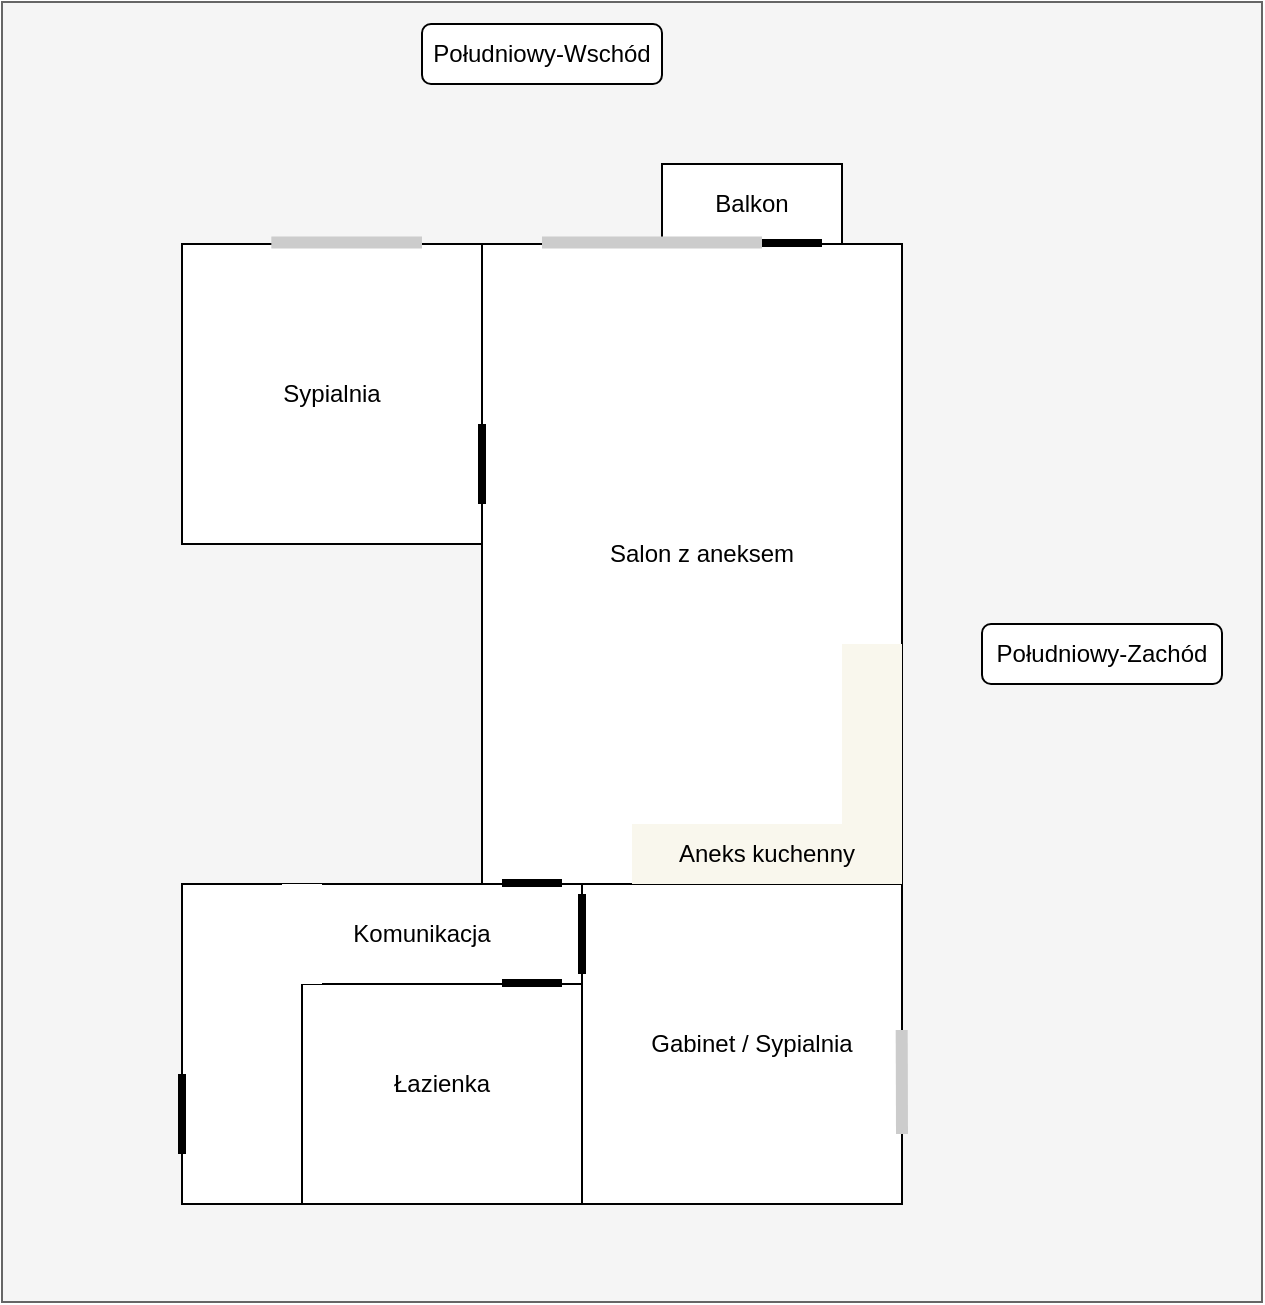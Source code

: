<mxfile version="21.8.2" type="github">
  <diagram name="Page-1" id="keuauw15mZgiaEO5U_Ts">
    <mxGraphModel dx="1397" dy="766" grid="1" gridSize="10" guides="1" tooltips="1" connect="1" arrows="1" fold="1" page="1" pageScale="1" pageWidth="850" pageHeight="1100" math="0" shadow="0">
      <root>
        <mxCell id="0" />
        <mxCell id="1" parent="0" />
        <mxCell id="aHc-nc85wCfobEDcRB-t-34" value="" style="rounded=0;whiteSpace=wrap;html=1;fillColor=#f5f5f5;strokeColor=#666666;fontColor=#333333;" vertex="1" parent="1">
          <mxGeometry x="140" y="9" width="630" height="650" as="geometry" />
        </mxCell>
        <mxCell id="aHc-nc85wCfobEDcRB-t-2" value="" style="rounded=0;whiteSpace=wrap;html=1;" vertex="1" parent="1">
          <mxGeometry x="230" y="450" width="200" height="50" as="geometry" />
        </mxCell>
        <mxCell id="aHc-nc85wCfobEDcRB-t-3" value="" style="rounded=0;whiteSpace=wrap;html=1;" vertex="1" parent="1">
          <mxGeometry x="430" y="450" width="160" height="160" as="geometry" />
        </mxCell>
        <mxCell id="aHc-nc85wCfobEDcRB-t-4" value="" style="rounded=0;whiteSpace=wrap;html=1;" vertex="1" parent="1">
          <mxGeometry x="380" y="130" width="210" height="320" as="geometry" />
        </mxCell>
        <mxCell id="aHc-nc85wCfobEDcRB-t-5" value="" style="rounded=0;whiteSpace=wrap;html=1;" vertex="1" parent="1">
          <mxGeometry x="290" y="500" width="140" height="110" as="geometry" />
        </mxCell>
        <mxCell id="aHc-nc85wCfobEDcRB-t-6" value="Sypialnia" style="rounded=0;whiteSpace=wrap;html=1;" vertex="1" parent="1">
          <mxGeometry x="230" y="130" width="150" height="150" as="geometry" />
        </mxCell>
        <mxCell id="aHc-nc85wCfobEDcRB-t-7" value="" style="rounded=0;whiteSpace=wrap;html=1;" vertex="1" parent="1">
          <mxGeometry x="230" y="450" width="60" height="160" as="geometry" />
        </mxCell>
        <mxCell id="aHc-nc85wCfobEDcRB-t-8" value="" style="rounded=0;whiteSpace=wrap;html=1;strokeColor=none;" vertex="1" parent="1">
          <mxGeometry x="280" y="450" width="20" height="50" as="geometry" />
        </mxCell>
        <mxCell id="aHc-nc85wCfobEDcRB-t-10" value="Łazienka" style="text;html=1;strokeColor=none;fillColor=none;align=center;verticalAlign=middle;whiteSpace=wrap;rounded=0;" vertex="1" parent="1">
          <mxGeometry x="330" y="535" width="60" height="30" as="geometry" />
        </mxCell>
        <mxCell id="aHc-nc85wCfobEDcRB-t-11" value="Gabinet / Sypialnia" style="text;html=1;strokeColor=none;fillColor=none;align=center;verticalAlign=middle;whiteSpace=wrap;rounded=0;" vertex="1" parent="1">
          <mxGeometry x="460" y="515" width="110" height="30" as="geometry" />
        </mxCell>
        <mxCell id="aHc-nc85wCfobEDcRB-t-12" value="Salon z aneksem" style="text;html=1;strokeColor=none;fillColor=none;align=center;verticalAlign=middle;whiteSpace=wrap;rounded=0;" vertex="1" parent="1">
          <mxGeometry x="435" y="270" width="110" height="30" as="geometry" />
        </mxCell>
        <mxCell id="aHc-nc85wCfobEDcRB-t-14" value="" style="rounded=0;whiteSpace=wrap;html=1;strokeColor=none;fillColor=#f9f7ed;" vertex="1" parent="1">
          <mxGeometry x="560" y="330" width="30" height="120" as="geometry" />
        </mxCell>
        <mxCell id="aHc-nc85wCfobEDcRB-t-16" value="Balkon" style="rounded=0;whiteSpace=wrap;html=1;" vertex="1" parent="1">
          <mxGeometry x="470" y="90" width="90" height="40" as="geometry" />
        </mxCell>
        <mxCell id="aHc-nc85wCfobEDcRB-t-17" value="Komunikacja" style="text;html=1;strokeColor=none;fillColor=none;align=center;verticalAlign=middle;whiteSpace=wrap;rounded=0;" vertex="1" parent="1">
          <mxGeometry x="320" y="460" width="60" height="30" as="geometry" />
        </mxCell>
        <mxCell id="aHc-nc85wCfobEDcRB-t-20" value="" style="endArrow=none;html=1;rounded=0;strokeWidth=4;" edge="1" parent="1">
          <mxGeometry width="50" height="50" relative="1" as="geometry">
            <mxPoint x="230" y="585" as="sourcePoint" />
            <mxPoint x="230" y="545" as="targetPoint" />
          </mxGeometry>
        </mxCell>
        <mxCell id="aHc-nc85wCfobEDcRB-t-21" value="" style="endArrow=none;html=1;rounded=0;strokeWidth=4;" edge="1" parent="1">
          <mxGeometry width="50" height="50" relative="1" as="geometry">
            <mxPoint x="380" y="260" as="sourcePoint" />
            <mxPoint x="380" y="220" as="targetPoint" />
          </mxGeometry>
        </mxCell>
        <mxCell id="aHc-nc85wCfobEDcRB-t-22" value="" style="endArrow=none;html=1;rounded=0;strokeWidth=4;" edge="1" parent="1">
          <mxGeometry width="50" height="50" relative="1" as="geometry">
            <mxPoint x="430" y="495" as="sourcePoint" />
            <mxPoint x="430" y="455" as="targetPoint" />
          </mxGeometry>
        </mxCell>
        <mxCell id="aHc-nc85wCfobEDcRB-t-23" value="" style="endArrow=none;html=1;rounded=0;strokeWidth=4;" edge="1" parent="1">
          <mxGeometry width="50" height="50" relative="1" as="geometry">
            <mxPoint x="390" y="449.52" as="sourcePoint" />
            <mxPoint x="420" y="449.52" as="targetPoint" />
          </mxGeometry>
        </mxCell>
        <mxCell id="aHc-nc85wCfobEDcRB-t-24" value="" style="endArrow=none;html=1;rounded=0;strokeWidth=4;" edge="1" parent="1">
          <mxGeometry width="50" height="50" relative="1" as="geometry">
            <mxPoint x="390" y="499.52" as="sourcePoint" />
            <mxPoint x="420" y="499.52" as="targetPoint" />
          </mxGeometry>
        </mxCell>
        <mxCell id="aHc-nc85wCfobEDcRB-t-25" value="" style="endArrow=none;html=1;rounded=0;strokeWidth=4;" edge="1" parent="1">
          <mxGeometry width="50" height="50" relative="1" as="geometry">
            <mxPoint x="520" y="129.52" as="sourcePoint" />
            <mxPoint x="550" y="129.52" as="targetPoint" />
          </mxGeometry>
        </mxCell>
        <mxCell id="aHc-nc85wCfobEDcRB-t-13" value="Aneks kuchenny" style="rounded=0;whiteSpace=wrap;html=1;fillColor=#f9f7ed;strokeColor=none;" vertex="1" parent="1">
          <mxGeometry x="455" y="420" width="135" height="30" as="geometry" />
        </mxCell>
        <mxCell id="aHc-nc85wCfobEDcRB-t-26" value="Południowy-Wschód" style="rounded=1;whiteSpace=wrap;html=1;" vertex="1" parent="1">
          <mxGeometry x="350" y="20" width="120" height="30" as="geometry" />
        </mxCell>
        <mxCell id="aHc-nc85wCfobEDcRB-t-27" value="Południowy-Zachód" style="rounded=1;whiteSpace=wrap;html=1;" vertex="1" parent="1">
          <mxGeometry x="630" y="320" width="120" height="30" as="geometry" />
        </mxCell>
        <mxCell id="aHc-nc85wCfobEDcRB-t-28" value="" style="endArrow=none;html=1;rounded=0;strokeWidth=6;fillColor=#cce5ff;strokeColor=#CCCCCC;entryX=0.999;entryY=0.456;entryDx=0;entryDy=0;entryPerimeter=0;" edge="1" parent="1" target="aHc-nc85wCfobEDcRB-t-3">
          <mxGeometry width="50" height="50" relative="1" as="geometry">
            <mxPoint x="590" y="575" as="sourcePoint" />
            <mxPoint x="590" y="535" as="targetPoint" />
          </mxGeometry>
        </mxCell>
        <mxCell id="aHc-nc85wCfobEDcRB-t-29" value="" style="endArrow=none;html=1;rounded=0;strokeWidth=6;fillColor=#cce5ff;strokeColor=#CCCCCC;" edge="1" parent="1">
          <mxGeometry width="50" height="50" relative="1" as="geometry">
            <mxPoint x="274.66" y="129.31" as="sourcePoint" />
            <mxPoint x="350" y="129.31" as="targetPoint" />
          </mxGeometry>
        </mxCell>
        <mxCell id="aHc-nc85wCfobEDcRB-t-30" value="" style="endArrow=none;html=1;rounded=0;strokeWidth=6;fillColor=#cce5ff;strokeColor=#CCCCCC;" edge="1" parent="1">
          <mxGeometry width="50" height="50" relative="1" as="geometry">
            <mxPoint x="520" y="129.31" as="sourcePoint" />
            <mxPoint x="410" y="129.31" as="targetPoint" />
          </mxGeometry>
        </mxCell>
      </root>
    </mxGraphModel>
  </diagram>
</mxfile>
